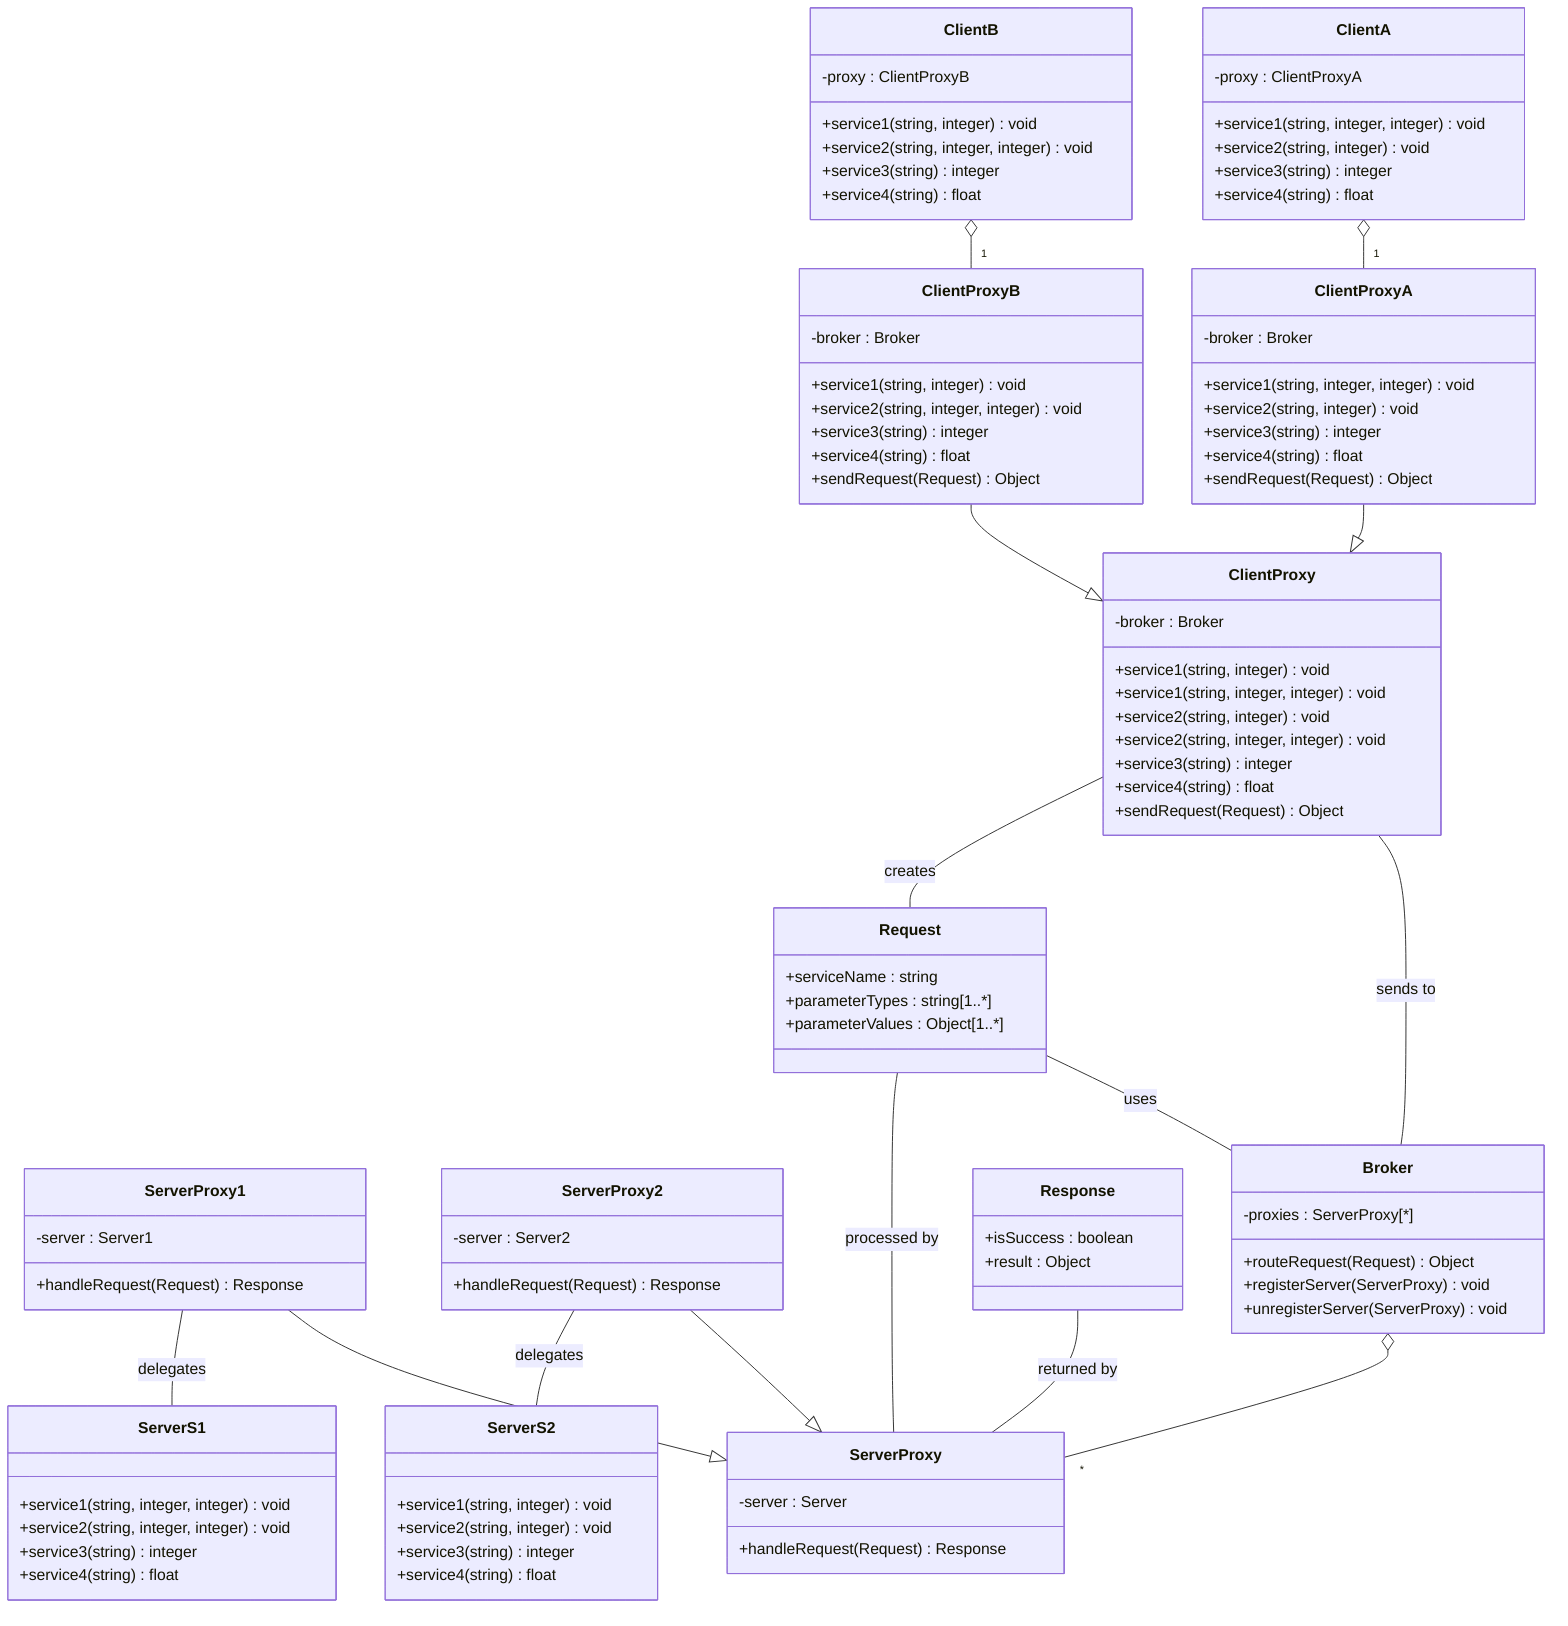classDiagram
  direction TB
  class ServerS1 {
    +service1(string, integer, integer) void
    +service2(string, integer, integer) void
    +service3(string) integer
    +service4(string) float
  }
  class ServerS2 {
    +service1(string, integer) void
    +service2(string, integer) void
    +service3(string) integer
    +service4(string) float
  }
  class ServerProxy {
    -server : Server
    +handleRequest(Request) Response
  }
  class ServerProxy1 {
    -server : Server1
    +handleRequest(Request) Response
  }
  class ServerProxy2 {
    -server : Server2
    +handleRequest(Request) Response
  }
  ServerProxy1 --|> ServerProxy
  ServerProxy2 --|> ServerProxy
  ServerProxy1 -- ServerS1 : delegates
  ServerProxy2 -- ServerS2 : delegates

  class ClientA {
    -proxy : ClientProxyA
    +service1(string, integer, integer) void
    +service2(string, integer) void
    +service3(string) integer
    +service4(string) float
  }
  class ClientB {
    -proxy : ClientProxyB
    +service1(string, integer) void
    +service2(string, integer, integer) void
    +service3(string) integer
    +service4(string) float
  }
  class ClientProxy {
    -broker : Broker
    +service1(string, integer) void
    +service1(string, integer, integer) void
    +service2(string, integer) void
    +service2(string, integer, integer) void
    +service3(string) integer
    +service4(string) float
    +sendRequest(Request) Object
  }
  class ClientProxyA {
    -broker : Broker
    +service1(string, integer, integer) void
    +service2(string, integer) void
    +service3(string) integer
    +service4(string) float
    +sendRequest(Request) Object
  }
  class ClientProxyB {
    -broker : Broker
    +service1(string, integer) void
    +service2(string, integer, integer) void
    +service3(string) integer
    +service4(string) float
    +sendRequest(Request) Object
  }
  ClientProxyA --|> ClientProxy
  ClientProxyB --|> ClientProxy
  ClientA o-- "1" ClientProxyA
  ClientB o-- "1" ClientProxyB

  class Broker {
    -proxies : ServerProxy[*]
    +routeRequest(Request) Object
    +registerServer(ServerProxy) void
    +unregisterServer(ServerProxy) void
  }
  class Request {
    +serviceName : string
    +parameterTypes : string[1..*]
    +parameterValues : Object[1..*]
  }
  class Response {
    +isSuccess : boolean
    +result : Object
  }
  Broker o-- "*" ServerProxy
  ClientProxy -- Broker : sends to
  Request -- Broker : uses
  Request -- ServerProxy : processed by
  Response -- ServerProxy : returned by
  ClientProxy -- Request : creates